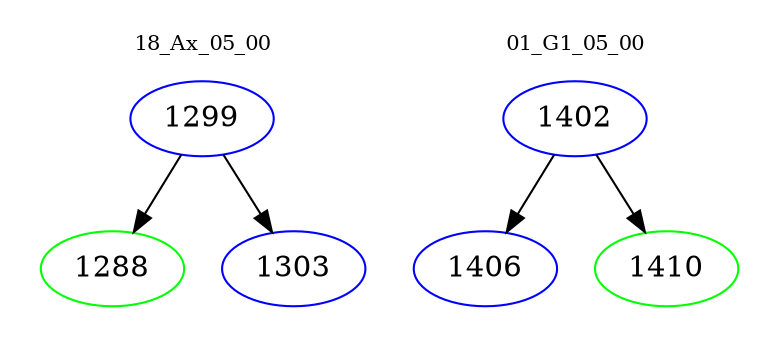 digraph{
subgraph cluster_0 {
color = white
label = "18_Ax_05_00";
fontsize=10;
T0_1299 [label="1299", color="blue"]
T0_1299 -> T0_1288 [color="black"]
T0_1288 [label="1288", color="green"]
T0_1299 -> T0_1303 [color="black"]
T0_1303 [label="1303", color="blue"]
}
subgraph cluster_1 {
color = white
label = "01_G1_05_00";
fontsize=10;
T1_1402 [label="1402", color="blue"]
T1_1402 -> T1_1406 [color="black"]
T1_1406 [label="1406", color="blue"]
T1_1402 -> T1_1410 [color="black"]
T1_1410 [label="1410", color="green"]
}
}

